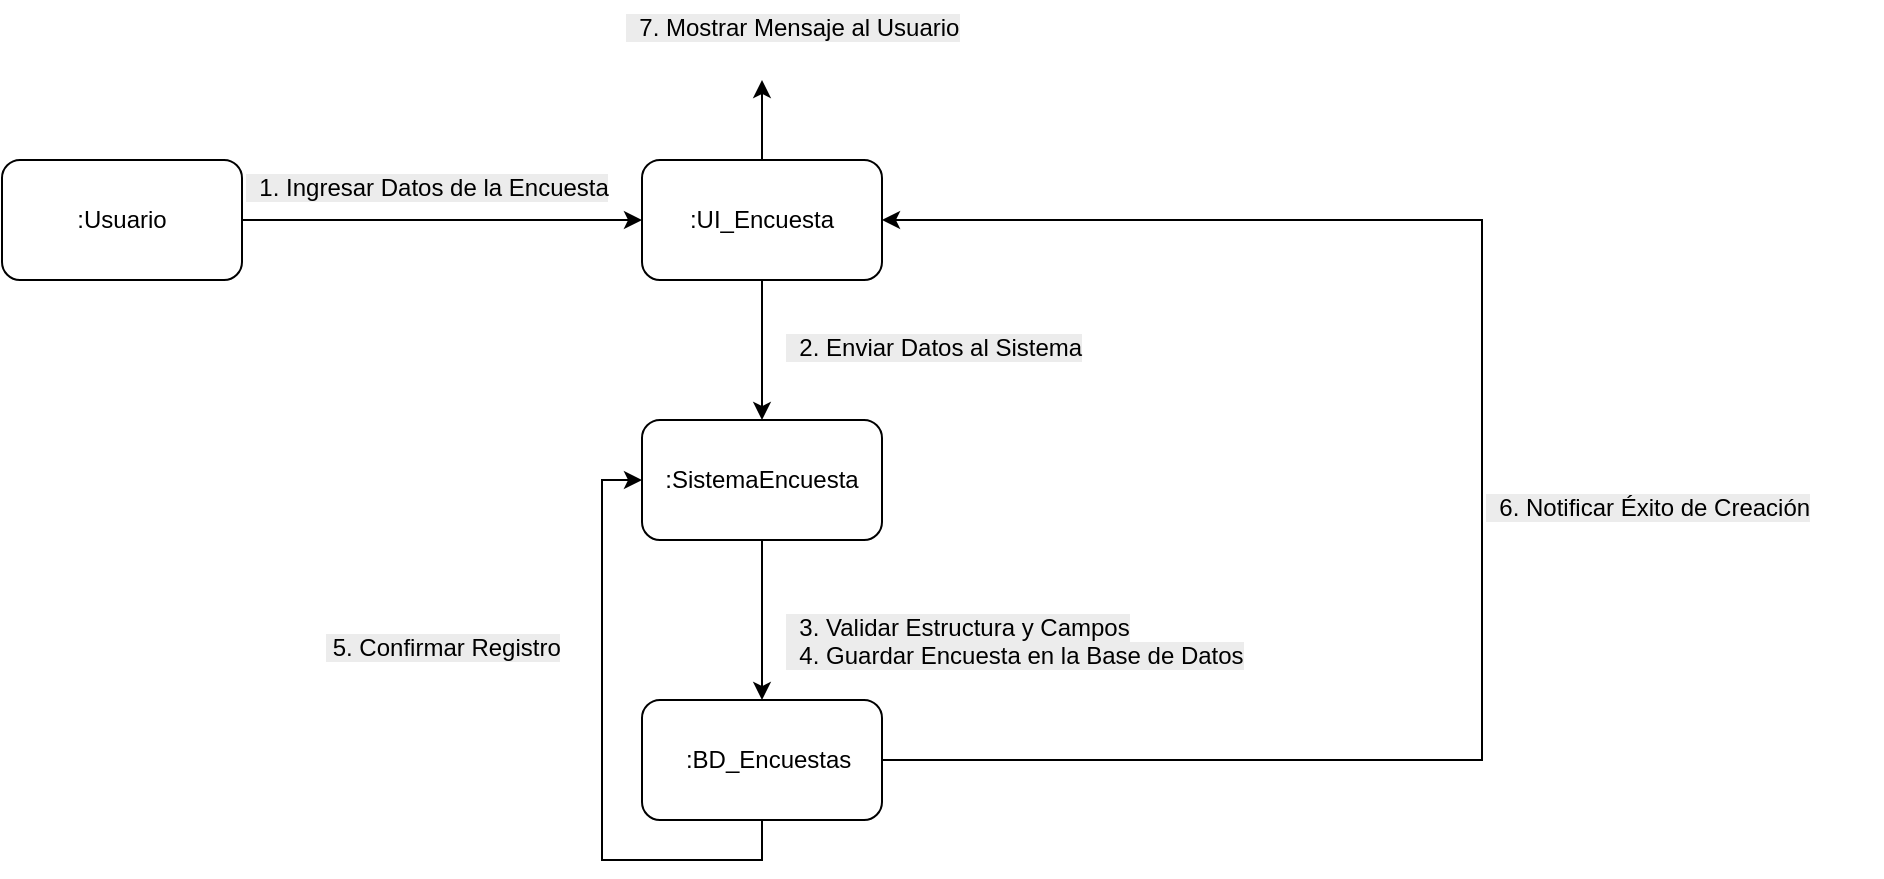 <mxfile version="28.0.4">
  <diagram name="Página-1" id="Z877FHdbRbzvyB1bfIf4">
    <mxGraphModel grid="1" page="1" gridSize="10" guides="1" tooltips="1" connect="1" arrows="1" fold="1" pageScale="1" pageWidth="827" pageHeight="1169" math="0" shadow="0">
      <root>
        <mxCell id="0" />
        <mxCell id="1" parent="0" />
        <mxCell id="vq3_VXuesyFOgiRxQ2tz-6" style="edgeStyle=orthogonalEdgeStyle;rounded=0;orthogonalLoop=1;jettySize=auto;html=1;exitX=1;exitY=0.5;exitDx=0;exitDy=0;entryX=0;entryY=0.5;entryDx=0;entryDy=0;" edge="1" parent="1" source="vq3_VXuesyFOgiRxQ2tz-2" target="vq3_VXuesyFOgiRxQ2tz-4">
          <mxGeometry relative="1" as="geometry" />
        </mxCell>
        <mxCell id="vq3_VXuesyFOgiRxQ2tz-2" value="&lt;span style=&quot;text-align: left;&quot;&gt;:Usuario&lt;/span&gt;" style="rounded=1;whiteSpace=wrap;html=1;" vertex="1" parent="1">
          <mxGeometry x="20" y="120" width="120" height="60" as="geometry" />
        </mxCell>
        <mxCell id="vq3_VXuesyFOgiRxQ2tz-12" style="edgeStyle=orthogonalEdgeStyle;rounded=0;orthogonalLoop=1;jettySize=auto;html=1;exitX=0.5;exitY=1;exitDx=0;exitDy=0;entryX=0;entryY=0.5;entryDx=0;entryDy=0;" edge="1" parent="1" source="vq3_VXuesyFOgiRxQ2tz-3" target="vq3_VXuesyFOgiRxQ2tz-5">
          <mxGeometry relative="1" as="geometry" />
        </mxCell>
        <mxCell id="vq3_VXuesyFOgiRxQ2tz-14" style="edgeStyle=orthogonalEdgeStyle;rounded=0;orthogonalLoop=1;jettySize=auto;html=1;exitX=1;exitY=0.5;exitDx=0;exitDy=0;entryX=1;entryY=0.5;entryDx=0;entryDy=0;" edge="1" parent="1" source="vq3_VXuesyFOgiRxQ2tz-3" target="vq3_VXuesyFOgiRxQ2tz-4">
          <mxGeometry relative="1" as="geometry">
            <Array as="points">
              <mxPoint x="760" y="420" />
              <mxPoint x="760" y="150" />
            </Array>
          </mxGeometry>
        </mxCell>
        <mxCell id="vq3_VXuesyFOgiRxQ2tz-3" value="&lt;span style=&quot;text-align: left;&quot;&gt;&amp;nbsp;&amp;nbsp;:BD_Encuestas&lt;/span&gt;" style="rounded=1;whiteSpace=wrap;html=1;" vertex="1" parent="1">
          <mxGeometry x="340" y="390" width="120" height="60" as="geometry" />
        </mxCell>
        <mxCell id="vq3_VXuesyFOgiRxQ2tz-8" style="edgeStyle=orthogonalEdgeStyle;rounded=0;orthogonalLoop=1;jettySize=auto;html=1;exitX=0.5;exitY=1;exitDx=0;exitDy=0;entryX=0.5;entryY=0;entryDx=0;entryDy=0;" edge="1" parent="1" source="vq3_VXuesyFOgiRxQ2tz-4" target="vq3_VXuesyFOgiRxQ2tz-5">
          <mxGeometry relative="1" as="geometry" />
        </mxCell>
        <mxCell id="vq3_VXuesyFOgiRxQ2tz-16" style="edgeStyle=orthogonalEdgeStyle;rounded=0;orthogonalLoop=1;jettySize=auto;html=1;exitX=0.5;exitY=0;exitDx=0;exitDy=0;" edge="1" parent="1" source="vq3_VXuesyFOgiRxQ2tz-4">
          <mxGeometry relative="1" as="geometry">
            <mxPoint x="400" y="80" as="targetPoint" />
          </mxGeometry>
        </mxCell>
        <mxCell id="vq3_VXuesyFOgiRxQ2tz-4" value="&lt;span style=&quot;text-align: left;&quot;&gt;:UI_Encuesta&lt;/span&gt;" style="rounded=1;whiteSpace=wrap;html=1;" vertex="1" parent="1">
          <mxGeometry x="340" y="120" width="120" height="60" as="geometry" />
        </mxCell>
        <mxCell id="vq3_VXuesyFOgiRxQ2tz-10" style="edgeStyle=orthogonalEdgeStyle;rounded=0;orthogonalLoop=1;jettySize=auto;html=1;exitX=0.5;exitY=1;exitDx=0;exitDy=0;entryX=0.5;entryY=0;entryDx=0;entryDy=0;" edge="1" parent="1" source="vq3_VXuesyFOgiRxQ2tz-5" target="vq3_VXuesyFOgiRxQ2tz-3">
          <mxGeometry relative="1" as="geometry" />
        </mxCell>
        <mxCell id="vq3_VXuesyFOgiRxQ2tz-5" value="&lt;span style=&quot;text-align: left;&quot;&gt;:SistemaEncuesta&lt;/span&gt;" style="rounded=1;whiteSpace=wrap;html=1;" vertex="1" parent="1">
          <mxGeometry x="340" y="250" width="120" height="60" as="geometry" />
        </mxCell>
        <mxCell id="vq3_VXuesyFOgiRxQ2tz-7" value="&lt;span style=&quot;color: rgb(0, 0, 0); font-family: Helvetica; font-size: 12px; font-style: normal; font-variant-ligatures: normal; font-variant-caps: normal; font-weight: 400; letter-spacing: normal; orphans: 2; text-align: left; text-indent: 0px; text-transform: none; widows: 2; word-spacing: 0px; -webkit-text-stroke-width: 0px; white-space: normal; background-color: rgb(236, 236, 236); text-decoration-thickness: initial; text-decoration-style: initial; text-decoration-color: initial; display: inline !important; float: none;&quot;&gt;&amp;nbsp; 1. Ingresar Datos de la Encuesta&lt;/span&gt;&lt;br style=&quot;forced-color-adjust: none; padding: 0px; margin: 0px; color: rgb(0, 0, 0); font-family: Helvetica; font-size: 12px; font-style: normal; font-variant-ligatures: normal; font-variant-caps: normal; font-weight: 400; letter-spacing: normal; orphans: 2; text-align: left; text-indent: 0px; text-transform: none; widows: 2; word-spacing: 0px; -webkit-text-stroke-width: 0px; white-space: normal; background-color: rgb(236, 236, 236); text-decoration-thickness: initial; text-decoration-style: initial; text-decoration-color: initial;&quot;&gt;" style="text;whiteSpace=wrap;html=1;" vertex="1" parent="1">
          <mxGeometry x="140" y="120" width="210" height="40" as="geometry" />
        </mxCell>
        <mxCell id="vq3_VXuesyFOgiRxQ2tz-9" value="&lt;span style=&quot;color: rgb(0, 0, 0); font-family: Helvetica; font-size: 12px; font-style: normal; font-variant-ligatures: normal; font-variant-caps: normal; font-weight: 400; letter-spacing: normal; orphans: 2; text-align: left; text-indent: 0px; text-transform: none; widows: 2; word-spacing: 0px; -webkit-text-stroke-width: 0px; white-space: normal; background-color: rgb(236, 236, 236); text-decoration-thickness: initial; text-decoration-style: initial; text-decoration-color: initial; display: inline !important; float: none;&quot;&gt;&amp;nbsp; 2. Enviar Datos al Sistema&lt;/span&gt;&lt;br style=&quot;forced-color-adjust: none; padding: 0px; margin: 0px; color: rgb(0, 0, 0); font-family: Helvetica; font-size: 12px; font-style: normal; font-variant-ligatures: normal; font-variant-caps: normal; font-weight: 400; letter-spacing: normal; orphans: 2; text-align: left; text-indent: 0px; text-transform: none; widows: 2; word-spacing: 0px; -webkit-text-stroke-width: 0px; white-space: normal; background-color: rgb(236, 236, 236); text-decoration-thickness: initial; text-decoration-style: initial; text-decoration-color: initial;&quot;&gt;" style="text;whiteSpace=wrap;html=1;" vertex="1" parent="1">
          <mxGeometry x="410" y="200" width="180" height="40" as="geometry" />
        </mxCell>
        <mxCell id="vq3_VXuesyFOgiRxQ2tz-11" value="&lt;span style=&quot;color: rgb(0, 0, 0); font-family: Helvetica; font-size: 12px; font-style: normal; font-variant-ligatures: normal; font-variant-caps: normal; font-weight: 400; letter-spacing: normal; orphans: 2; text-align: left; text-indent: 0px; text-transform: none; widows: 2; word-spacing: 0px; -webkit-text-stroke-width: 0px; white-space: normal; background-color: rgb(236, 236, 236); text-decoration-thickness: initial; text-decoration-style: initial; text-decoration-color: initial; float: none; display: inline !important;&quot;&gt;&amp;nbsp; 3. Validar Estructura y Campos&lt;/span&gt;&lt;br style=&quot;forced-color-adjust: none; padding: 0px; margin: 0px; color: rgb(0, 0, 0); font-family: Helvetica; font-size: 12px; font-style: normal; font-variant-ligatures: normal; font-variant-caps: normal; font-weight: 400; letter-spacing: normal; orphans: 2; text-align: left; text-indent: 0px; text-transform: none; widows: 2; word-spacing: 0px; -webkit-text-stroke-width: 0px; white-space: normal; background-color: rgb(236, 236, 236); text-decoration-thickness: initial; text-decoration-style: initial; text-decoration-color: initial;&quot;&gt;&lt;span style=&quot;color: rgb(0, 0, 0); font-family: Helvetica; font-size: 12px; font-style: normal; font-variant-ligatures: normal; font-variant-caps: normal; font-weight: 400; letter-spacing: normal; orphans: 2; text-align: left; text-indent: 0px; text-transform: none; widows: 2; word-spacing: 0px; -webkit-text-stroke-width: 0px; white-space: normal; background-color: rgb(236, 236, 236); text-decoration-thickness: initial; text-decoration-style: initial; text-decoration-color: initial; float: none; display: inline !important;&quot;&gt;&amp;nbsp; 4. Guardar Encuesta en la Base de Datos&lt;/span&gt;" style="text;whiteSpace=wrap;html=1;" vertex="1" parent="1">
          <mxGeometry x="410" y="340" width="260" height="70" as="geometry" />
        </mxCell>
        <mxCell id="vq3_VXuesyFOgiRxQ2tz-13" value="&lt;span style=&quot;color: rgb(0, 0, 0); font-family: Helvetica; font-size: 12px; font-style: normal; font-variant-ligatures: normal; font-variant-caps: normal; font-weight: 400; letter-spacing: normal; orphans: 2; text-align: left; text-indent: 0px; text-transform: none; widows: 2; word-spacing: 0px; -webkit-text-stroke-width: 0px; white-space: normal; background-color: rgb(236, 236, 236); text-decoration-thickness: initial; text-decoration-style: initial; text-decoration-color: initial; display: inline !important; float: none;&quot;&gt;&lt;span&gt;&amp;nbsp;&lt;/span&gt;5. Confirmar Registro&lt;/span&gt;" style="text;whiteSpace=wrap;html=1;" vertex="1" parent="1">
          <mxGeometry x="180" y="350" width="150" height="40" as="geometry" />
        </mxCell>
        <mxCell id="vq3_VXuesyFOgiRxQ2tz-15" value="&lt;span style=&quot;color: rgb(0, 0, 0); font-family: Helvetica; font-size: 12px; font-style: normal; font-variant-ligatures: normal; font-variant-caps: normal; font-weight: 400; letter-spacing: normal; orphans: 2; text-align: left; text-indent: 0px; text-transform: none; widows: 2; word-spacing: 0px; -webkit-text-stroke-width: 0px; white-space: normal; background-color: rgb(236, 236, 236); text-decoration-thickness: initial; text-decoration-style: initial; text-decoration-color: initial; display: inline !important; float: none;&quot;&gt;&amp;nbsp; 6. Notificar Éxito de Creación&lt;/span&gt;&lt;br style=&quot;forced-color-adjust: none; padding: 0px; margin: 0px; color: rgb(0, 0, 0); font-family: Helvetica; font-size: 12px; font-style: normal; font-variant-ligatures: normal; font-variant-caps: normal; font-weight: 400; letter-spacing: normal; orphans: 2; text-align: left; text-indent: 0px; text-transform: none; widows: 2; word-spacing: 0px; -webkit-text-stroke-width: 0px; white-space: normal; background-color: rgb(236, 236, 236); text-decoration-thickness: initial; text-decoration-style: initial; text-decoration-color: initial;&quot;&gt;" style="text;whiteSpace=wrap;html=1;" vertex="1" parent="1">
          <mxGeometry x="760" y="280" width="200" height="40" as="geometry" />
        </mxCell>
        <mxCell id="vq3_VXuesyFOgiRxQ2tz-17" value="&lt;span style=&quot;color: rgb(0, 0, 0); font-family: Helvetica; font-size: 12px; font-style: normal; font-variant-ligatures: normal; font-variant-caps: normal; font-weight: 400; letter-spacing: normal; orphans: 2; text-align: left; text-indent: 0px; text-transform: none; widows: 2; word-spacing: 0px; -webkit-text-stroke-width: 0px; white-space: normal; background-color: rgb(236, 236, 236); text-decoration-thickness: initial; text-decoration-style: initial; text-decoration-color: initial; display: inline !important; float: none;&quot;&gt;&amp;nbsp; 7. Mostrar Mensaje al Usuario&lt;/span&gt;" style="text;whiteSpace=wrap;html=1;" vertex="1" parent="1">
          <mxGeometry x="330" y="40" width="200" height="40" as="geometry" />
        </mxCell>
      </root>
    </mxGraphModel>
  </diagram>
</mxfile>
